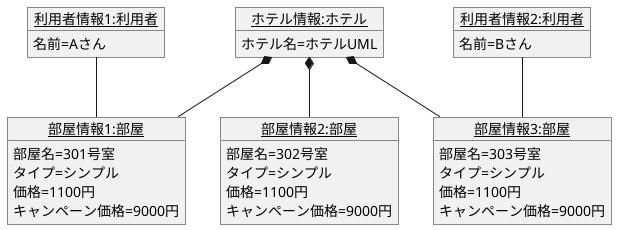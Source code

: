 @startuml 3-5
object "<u>利用者情報1:利用者</u>" as u1{
名前=Aさん
}
object "<u>利用者情報2:利用者</u>" as u2{
名前=Bさん
}
object "<u>部屋情報1:部屋</u>" as r1{
    部屋名=301号室
    タイプ=シンプル
    価格=1100円
    キャンペーン価格=9000円
}
object "<u>部屋情報2:部屋</u>" as r2{
    部屋名=302号室
    タイプ=シンプル
    価格=1100円
    キャンペーン価格=9000円
}
object "<u>部屋情報3:部屋</u>" as r3{
    部屋名=303号室
    タイプ=シンプル
    価格=1100円
    キャンペーン価格=9000円
}
object "<u>ホテル情報:ホテル</u>" as h1{
    ホテル名=ホテルUML
}
h1 *-- r1
h1 *-- r2
h1 *-- r3
u1 -- r1
u2 -- r3
@enduml